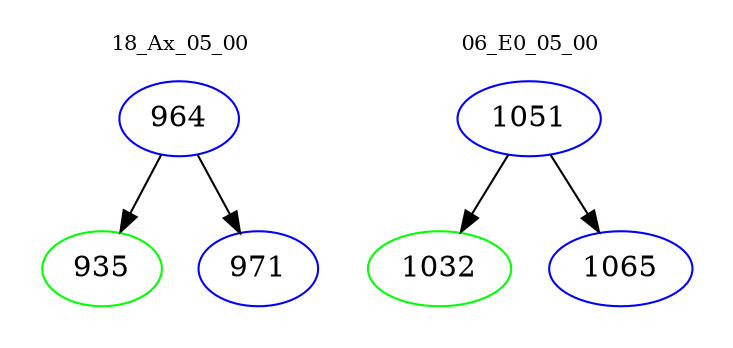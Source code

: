 digraph{
subgraph cluster_0 {
color = white
label = "18_Ax_05_00";
fontsize=10;
T0_964 [label="964", color="blue"]
T0_964 -> T0_935 [color="black"]
T0_935 [label="935", color="green"]
T0_964 -> T0_971 [color="black"]
T0_971 [label="971", color="blue"]
}
subgraph cluster_1 {
color = white
label = "06_E0_05_00";
fontsize=10;
T1_1051 [label="1051", color="blue"]
T1_1051 -> T1_1032 [color="black"]
T1_1032 [label="1032", color="green"]
T1_1051 -> T1_1065 [color="black"]
T1_1065 [label="1065", color="blue"]
}
}
